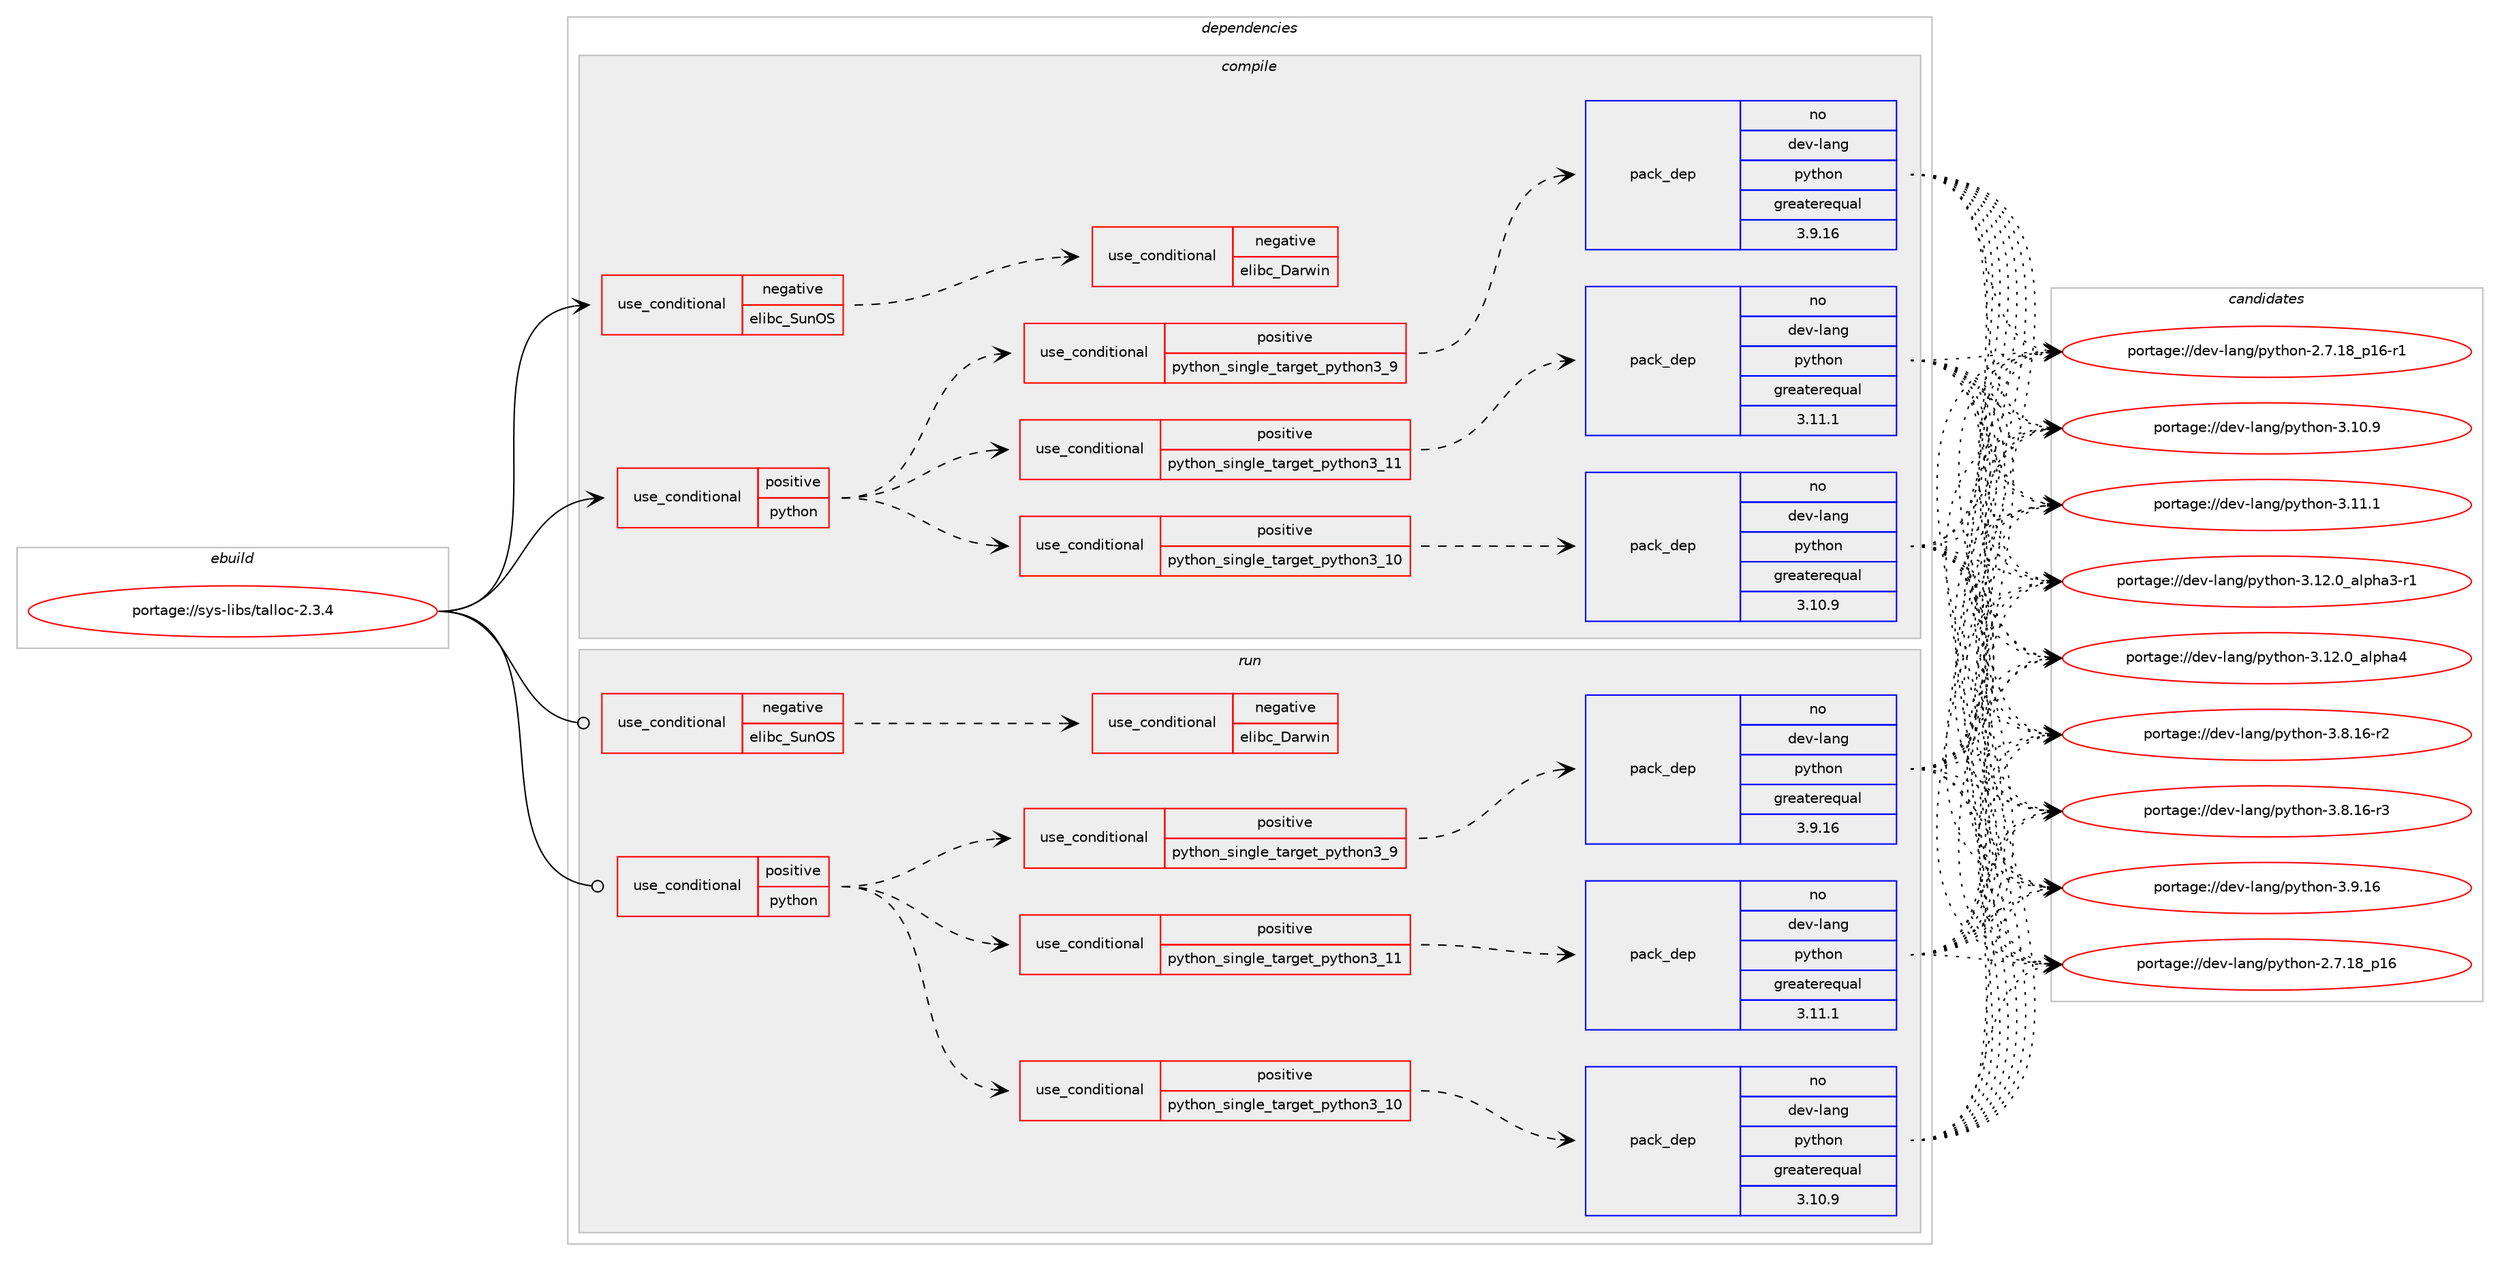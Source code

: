 digraph prolog {

# *************
# Graph options
# *************

newrank=true;
concentrate=true;
compound=true;
graph [rankdir=LR,fontname=Helvetica,fontsize=10,ranksep=1.5];#, ranksep=2.5, nodesep=0.2];
edge  [arrowhead=vee];
node  [fontname=Helvetica,fontsize=10];

# **********
# The ebuild
# **********

subgraph cluster_leftcol {
color=gray;
rank=same;
label=<<i>ebuild</i>>;
id [label="portage://sys-libs/talloc-2.3.4", color=red, width=4, href="../sys-libs/talloc-2.3.4.svg"];
}

# ****************
# The dependencies
# ****************

subgraph cluster_midcol {
color=gray;
label=<<i>dependencies</i>>;
subgraph cluster_compile {
fillcolor="#eeeeee";
style=filled;
label=<<i>compile</i>>;
subgraph cond6996 {
dependency11036 [label=<<TABLE BORDER="0" CELLBORDER="1" CELLSPACING="0" CELLPADDING="4"><TR><TD ROWSPAN="3" CELLPADDING="10">use_conditional</TD></TR><TR><TD>negative</TD></TR><TR><TD>elibc_SunOS</TD></TR></TABLE>>, shape=none, color=red];
subgraph cond6997 {
dependency11037 [label=<<TABLE BORDER="0" CELLBORDER="1" CELLSPACING="0" CELLPADDING="4"><TR><TD ROWSPAN="3" CELLPADDING="10">use_conditional</TD></TR><TR><TD>negative</TD></TR><TR><TD>elibc_Darwin</TD></TR></TABLE>>, shape=none, color=red];
# *** BEGIN UNKNOWN DEPENDENCY TYPE (TODO) ***
# dependency11037 -> package_dependency(portage://sys-libs/talloc-2.3.4,install,no,dev-libs,libbsd,none,[,,],[],[use(optenable(abi_x86_32),negative),use(optenable(abi_x86_64),negative),use(optenable(abi_x86_x32),negative),use(optenable(abi_mips_n32),negative),use(optenable(abi_mips_n64),negative),use(optenable(abi_mips_o32),negative),use(optenable(abi_s390_32),negative),use(optenable(abi_s390_64),negative)])
# *** END UNKNOWN DEPENDENCY TYPE (TODO) ***

}
dependency11036:e -> dependency11037:w [weight=20,style="dashed",arrowhead="vee"];
}
id:e -> dependency11036:w [weight=20,style="solid",arrowhead="vee"];
subgraph cond6998 {
dependency11038 [label=<<TABLE BORDER="0" CELLBORDER="1" CELLSPACING="0" CELLPADDING="4"><TR><TD ROWSPAN="3" CELLPADDING="10">use_conditional</TD></TR><TR><TD>positive</TD></TR><TR><TD>python</TD></TR></TABLE>>, shape=none, color=red];
subgraph cond6999 {
dependency11039 [label=<<TABLE BORDER="0" CELLBORDER="1" CELLSPACING="0" CELLPADDING="4"><TR><TD ROWSPAN="3" CELLPADDING="10">use_conditional</TD></TR><TR><TD>positive</TD></TR><TR><TD>python_single_target_python3_9</TD></TR></TABLE>>, shape=none, color=red];
subgraph pack3952 {
dependency11040 [label=<<TABLE BORDER="0" CELLBORDER="1" CELLSPACING="0" CELLPADDING="4" WIDTH="220"><TR><TD ROWSPAN="6" CELLPADDING="30">pack_dep</TD></TR><TR><TD WIDTH="110">no</TD></TR><TR><TD>dev-lang</TD></TR><TR><TD>python</TD></TR><TR><TD>greaterequal</TD></TR><TR><TD>3.9.16</TD></TR></TABLE>>, shape=none, color=blue];
}
dependency11039:e -> dependency11040:w [weight=20,style="dashed",arrowhead="vee"];
}
dependency11038:e -> dependency11039:w [weight=20,style="dashed",arrowhead="vee"];
subgraph cond7000 {
dependency11041 [label=<<TABLE BORDER="0" CELLBORDER="1" CELLSPACING="0" CELLPADDING="4"><TR><TD ROWSPAN="3" CELLPADDING="10">use_conditional</TD></TR><TR><TD>positive</TD></TR><TR><TD>python_single_target_python3_10</TD></TR></TABLE>>, shape=none, color=red];
subgraph pack3953 {
dependency11042 [label=<<TABLE BORDER="0" CELLBORDER="1" CELLSPACING="0" CELLPADDING="4" WIDTH="220"><TR><TD ROWSPAN="6" CELLPADDING="30">pack_dep</TD></TR><TR><TD WIDTH="110">no</TD></TR><TR><TD>dev-lang</TD></TR><TR><TD>python</TD></TR><TR><TD>greaterequal</TD></TR><TR><TD>3.10.9</TD></TR></TABLE>>, shape=none, color=blue];
}
dependency11041:e -> dependency11042:w [weight=20,style="dashed",arrowhead="vee"];
}
dependency11038:e -> dependency11041:w [weight=20,style="dashed",arrowhead="vee"];
subgraph cond7001 {
dependency11043 [label=<<TABLE BORDER="0" CELLBORDER="1" CELLSPACING="0" CELLPADDING="4"><TR><TD ROWSPAN="3" CELLPADDING="10">use_conditional</TD></TR><TR><TD>positive</TD></TR><TR><TD>python_single_target_python3_11</TD></TR></TABLE>>, shape=none, color=red];
subgraph pack3954 {
dependency11044 [label=<<TABLE BORDER="0" CELLBORDER="1" CELLSPACING="0" CELLPADDING="4" WIDTH="220"><TR><TD ROWSPAN="6" CELLPADDING="30">pack_dep</TD></TR><TR><TD WIDTH="110">no</TD></TR><TR><TD>dev-lang</TD></TR><TR><TD>python</TD></TR><TR><TD>greaterequal</TD></TR><TR><TD>3.11.1</TD></TR></TABLE>>, shape=none, color=blue];
}
dependency11043:e -> dependency11044:w [weight=20,style="dashed",arrowhead="vee"];
}
dependency11038:e -> dependency11043:w [weight=20,style="dashed",arrowhead="vee"];
}
id:e -> dependency11038:w [weight=20,style="solid",arrowhead="vee"];
}
subgraph cluster_compileandrun {
fillcolor="#eeeeee";
style=filled;
label=<<i>compile and run</i>>;
}
subgraph cluster_run {
fillcolor="#eeeeee";
style=filled;
label=<<i>run</i>>;
subgraph cond7002 {
dependency11045 [label=<<TABLE BORDER="0" CELLBORDER="1" CELLSPACING="0" CELLPADDING="4"><TR><TD ROWSPAN="3" CELLPADDING="10">use_conditional</TD></TR><TR><TD>negative</TD></TR><TR><TD>elibc_SunOS</TD></TR></TABLE>>, shape=none, color=red];
subgraph cond7003 {
dependency11046 [label=<<TABLE BORDER="0" CELLBORDER="1" CELLSPACING="0" CELLPADDING="4"><TR><TD ROWSPAN="3" CELLPADDING="10">use_conditional</TD></TR><TR><TD>negative</TD></TR><TR><TD>elibc_Darwin</TD></TR></TABLE>>, shape=none, color=red];
# *** BEGIN UNKNOWN DEPENDENCY TYPE (TODO) ***
# dependency11046 -> package_dependency(portage://sys-libs/talloc-2.3.4,run,no,dev-libs,libbsd,none,[,,],[],[use(optenable(abi_x86_32),negative),use(optenable(abi_x86_64),negative),use(optenable(abi_x86_x32),negative),use(optenable(abi_mips_n32),negative),use(optenable(abi_mips_n64),negative),use(optenable(abi_mips_o32),negative),use(optenable(abi_s390_32),negative),use(optenable(abi_s390_64),negative)])
# *** END UNKNOWN DEPENDENCY TYPE (TODO) ***

}
dependency11045:e -> dependency11046:w [weight=20,style="dashed",arrowhead="vee"];
}
id:e -> dependency11045:w [weight=20,style="solid",arrowhead="odot"];
subgraph cond7004 {
dependency11047 [label=<<TABLE BORDER="0" CELLBORDER="1" CELLSPACING="0" CELLPADDING="4"><TR><TD ROWSPAN="3" CELLPADDING="10">use_conditional</TD></TR><TR><TD>positive</TD></TR><TR><TD>python</TD></TR></TABLE>>, shape=none, color=red];
subgraph cond7005 {
dependency11048 [label=<<TABLE BORDER="0" CELLBORDER="1" CELLSPACING="0" CELLPADDING="4"><TR><TD ROWSPAN="3" CELLPADDING="10">use_conditional</TD></TR><TR><TD>positive</TD></TR><TR><TD>python_single_target_python3_9</TD></TR></TABLE>>, shape=none, color=red];
subgraph pack3955 {
dependency11049 [label=<<TABLE BORDER="0" CELLBORDER="1" CELLSPACING="0" CELLPADDING="4" WIDTH="220"><TR><TD ROWSPAN="6" CELLPADDING="30">pack_dep</TD></TR><TR><TD WIDTH="110">no</TD></TR><TR><TD>dev-lang</TD></TR><TR><TD>python</TD></TR><TR><TD>greaterequal</TD></TR><TR><TD>3.9.16</TD></TR></TABLE>>, shape=none, color=blue];
}
dependency11048:e -> dependency11049:w [weight=20,style="dashed",arrowhead="vee"];
}
dependency11047:e -> dependency11048:w [weight=20,style="dashed",arrowhead="vee"];
subgraph cond7006 {
dependency11050 [label=<<TABLE BORDER="0" CELLBORDER="1" CELLSPACING="0" CELLPADDING="4"><TR><TD ROWSPAN="3" CELLPADDING="10">use_conditional</TD></TR><TR><TD>positive</TD></TR><TR><TD>python_single_target_python3_10</TD></TR></TABLE>>, shape=none, color=red];
subgraph pack3956 {
dependency11051 [label=<<TABLE BORDER="0" CELLBORDER="1" CELLSPACING="0" CELLPADDING="4" WIDTH="220"><TR><TD ROWSPAN="6" CELLPADDING="30">pack_dep</TD></TR><TR><TD WIDTH="110">no</TD></TR><TR><TD>dev-lang</TD></TR><TR><TD>python</TD></TR><TR><TD>greaterequal</TD></TR><TR><TD>3.10.9</TD></TR></TABLE>>, shape=none, color=blue];
}
dependency11050:e -> dependency11051:w [weight=20,style="dashed",arrowhead="vee"];
}
dependency11047:e -> dependency11050:w [weight=20,style="dashed",arrowhead="vee"];
subgraph cond7007 {
dependency11052 [label=<<TABLE BORDER="0" CELLBORDER="1" CELLSPACING="0" CELLPADDING="4"><TR><TD ROWSPAN="3" CELLPADDING="10">use_conditional</TD></TR><TR><TD>positive</TD></TR><TR><TD>python_single_target_python3_11</TD></TR></TABLE>>, shape=none, color=red];
subgraph pack3957 {
dependency11053 [label=<<TABLE BORDER="0" CELLBORDER="1" CELLSPACING="0" CELLPADDING="4" WIDTH="220"><TR><TD ROWSPAN="6" CELLPADDING="30">pack_dep</TD></TR><TR><TD WIDTH="110">no</TD></TR><TR><TD>dev-lang</TD></TR><TR><TD>python</TD></TR><TR><TD>greaterequal</TD></TR><TR><TD>3.11.1</TD></TR></TABLE>>, shape=none, color=blue];
}
dependency11052:e -> dependency11053:w [weight=20,style="dashed",arrowhead="vee"];
}
dependency11047:e -> dependency11052:w [weight=20,style="dashed",arrowhead="vee"];
}
id:e -> dependency11047:w [weight=20,style="solid",arrowhead="odot"];
}
}

# **************
# The candidates
# **************

subgraph cluster_choices {
rank=same;
color=gray;
label=<<i>candidates</i>>;

subgraph choice3952 {
color=black;
nodesep=1;
choice10010111845108971101034711212111610411111045504655464956951124954 [label="portage://dev-lang/python-2.7.18_p16", color=red, width=4,href="../dev-lang/python-2.7.18_p16.svg"];
choice100101118451089711010347112121116104111110455046554649569511249544511449 [label="portage://dev-lang/python-2.7.18_p16-r1", color=red, width=4,href="../dev-lang/python-2.7.18_p16-r1.svg"];
choice10010111845108971101034711212111610411111045514649484657 [label="portage://dev-lang/python-3.10.9", color=red, width=4,href="../dev-lang/python-3.10.9.svg"];
choice10010111845108971101034711212111610411111045514649494649 [label="portage://dev-lang/python-3.11.1", color=red, width=4,href="../dev-lang/python-3.11.1.svg"];
choice10010111845108971101034711212111610411111045514649504648959710811210497514511449 [label="portage://dev-lang/python-3.12.0_alpha3-r1", color=red, width=4,href="../dev-lang/python-3.12.0_alpha3-r1.svg"];
choice1001011184510897110103471121211161041111104551464950464895971081121049752 [label="portage://dev-lang/python-3.12.0_alpha4", color=red, width=4,href="../dev-lang/python-3.12.0_alpha4.svg"];
choice100101118451089711010347112121116104111110455146564649544511450 [label="portage://dev-lang/python-3.8.16-r2", color=red, width=4,href="../dev-lang/python-3.8.16-r2.svg"];
choice100101118451089711010347112121116104111110455146564649544511451 [label="portage://dev-lang/python-3.8.16-r3", color=red, width=4,href="../dev-lang/python-3.8.16-r3.svg"];
choice10010111845108971101034711212111610411111045514657464954 [label="portage://dev-lang/python-3.9.16", color=red, width=4,href="../dev-lang/python-3.9.16.svg"];
dependency11040:e -> choice10010111845108971101034711212111610411111045504655464956951124954:w [style=dotted,weight="100"];
dependency11040:e -> choice100101118451089711010347112121116104111110455046554649569511249544511449:w [style=dotted,weight="100"];
dependency11040:e -> choice10010111845108971101034711212111610411111045514649484657:w [style=dotted,weight="100"];
dependency11040:e -> choice10010111845108971101034711212111610411111045514649494649:w [style=dotted,weight="100"];
dependency11040:e -> choice10010111845108971101034711212111610411111045514649504648959710811210497514511449:w [style=dotted,weight="100"];
dependency11040:e -> choice1001011184510897110103471121211161041111104551464950464895971081121049752:w [style=dotted,weight="100"];
dependency11040:e -> choice100101118451089711010347112121116104111110455146564649544511450:w [style=dotted,weight="100"];
dependency11040:e -> choice100101118451089711010347112121116104111110455146564649544511451:w [style=dotted,weight="100"];
dependency11040:e -> choice10010111845108971101034711212111610411111045514657464954:w [style=dotted,weight="100"];
}
subgraph choice3953 {
color=black;
nodesep=1;
choice10010111845108971101034711212111610411111045504655464956951124954 [label="portage://dev-lang/python-2.7.18_p16", color=red, width=4,href="../dev-lang/python-2.7.18_p16.svg"];
choice100101118451089711010347112121116104111110455046554649569511249544511449 [label="portage://dev-lang/python-2.7.18_p16-r1", color=red, width=4,href="../dev-lang/python-2.7.18_p16-r1.svg"];
choice10010111845108971101034711212111610411111045514649484657 [label="portage://dev-lang/python-3.10.9", color=red, width=4,href="../dev-lang/python-3.10.9.svg"];
choice10010111845108971101034711212111610411111045514649494649 [label="portage://dev-lang/python-3.11.1", color=red, width=4,href="../dev-lang/python-3.11.1.svg"];
choice10010111845108971101034711212111610411111045514649504648959710811210497514511449 [label="portage://dev-lang/python-3.12.0_alpha3-r1", color=red, width=4,href="../dev-lang/python-3.12.0_alpha3-r1.svg"];
choice1001011184510897110103471121211161041111104551464950464895971081121049752 [label="portage://dev-lang/python-3.12.0_alpha4", color=red, width=4,href="../dev-lang/python-3.12.0_alpha4.svg"];
choice100101118451089711010347112121116104111110455146564649544511450 [label="portage://dev-lang/python-3.8.16-r2", color=red, width=4,href="../dev-lang/python-3.8.16-r2.svg"];
choice100101118451089711010347112121116104111110455146564649544511451 [label="portage://dev-lang/python-3.8.16-r3", color=red, width=4,href="../dev-lang/python-3.8.16-r3.svg"];
choice10010111845108971101034711212111610411111045514657464954 [label="portage://dev-lang/python-3.9.16", color=red, width=4,href="../dev-lang/python-3.9.16.svg"];
dependency11042:e -> choice10010111845108971101034711212111610411111045504655464956951124954:w [style=dotted,weight="100"];
dependency11042:e -> choice100101118451089711010347112121116104111110455046554649569511249544511449:w [style=dotted,weight="100"];
dependency11042:e -> choice10010111845108971101034711212111610411111045514649484657:w [style=dotted,weight="100"];
dependency11042:e -> choice10010111845108971101034711212111610411111045514649494649:w [style=dotted,weight="100"];
dependency11042:e -> choice10010111845108971101034711212111610411111045514649504648959710811210497514511449:w [style=dotted,weight="100"];
dependency11042:e -> choice1001011184510897110103471121211161041111104551464950464895971081121049752:w [style=dotted,weight="100"];
dependency11042:e -> choice100101118451089711010347112121116104111110455146564649544511450:w [style=dotted,weight="100"];
dependency11042:e -> choice100101118451089711010347112121116104111110455146564649544511451:w [style=dotted,weight="100"];
dependency11042:e -> choice10010111845108971101034711212111610411111045514657464954:w [style=dotted,weight="100"];
}
subgraph choice3954 {
color=black;
nodesep=1;
choice10010111845108971101034711212111610411111045504655464956951124954 [label="portage://dev-lang/python-2.7.18_p16", color=red, width=4,href="../dev-lang/python-2.7.18_p16.svg"];
choice100101118451089711010347112121116104111110455046554649569511249544511449 [label="portage://dev-lang/python-2.7.18_p16-r1", color=red, width=4,href="../dev-lang/python-2.7.18_p16-r1.svg"];
choice10010111845108971101034711212111610411111045514649484657 [label="portage://dev-lang/python-3.10.9", color=red, width=4,href="../dev-lang/python-3.10.9.svg"];
choice10010111845108971101034711212111610411111045514649494649 [label="portage://dev-lang/python-3.11.1", color=red, width=4,href="../dev-lang/python-3.11.1.svg"];
choice10010111845108971101034711212111610411111045514649504648959710811210497514511449 [label="portage://dev-lang/python-3.12.0_alpha3-r1", color=red, width=4,href="../dev-lang/python-3.12.0_alpha3-r1.svg"];
choice1001011184510897110103471121211161041111104551464950464895971081121049752 [label="portage://dev-lang/python-3.12.0_alpha4", color=red, width=4,href="../dev-lang/python-3.12.0_alpha4.svg"];
choice100101118451089711010347112121116104111110455146564649544511450 [label="portage://dev-lang/python-3.8.16-r2", color=red, width=4,href="../dev-lang/python-3.8.16-r2.svg"];
choice100101118451089711010347112121116104111110455146564649544511451 [label="portage://dev-lang/python-3.8.16-r3", color=red, width=4,href="../dev-lang/python-3.8.16-r3.svg"];
choice10010111845108971101034711212111610411111045514657464954 [label="portage://dev-lang/python-3.9.16", color=red, width=4,href="../dev-lang/python-3.9.16.svg"];
dependency11044:e -> choice10010111845108971101034711212111610411111045504655464956951124954:w [style=dotted,weight="100"];
dependency11044:e -> choice100101118451089711010347112121116104111110455046554649569511249544511449:w [style=dotted,weight="100"];
dependency11044:e -> choice10010111845108971101034711212111610411111045514649484657:w [style=dotted,weight="100"];
dependency11044:e -> choice10010111845108971101034711212111610411111045514649494649:w [style=dotted,weight="100"];
dependency11044:e -> choice10010111845108971101034711212111610411111045514649504648959710811210497514511449:w [style=dotted,weight="100"];
dependency11044:e -> choice1001011184510897110103471121211161041111104551464950464895971081121049752:w [style=dotted,weight="100"];
dependency11044:e -> choice100101118451089711010347112121116104111110455146564649544511450:w [style=dotted,weight="100"];
dependency11044:e -> choice100101118451089711010347112121116104111110455146564649544511451:w [style=dotted,weight="100"];
dependency11044:e -> choice10010111845108971101034711212111610411111045514657464954:w [style=dotted,weight="100"];
}
subgraph choice3955 {
color=black;
nodesep=1;
choice10010111845108971101034711212111610411111045504655464956951124954 [label="portage://dev-lang/python-2.7.18_p16", color=red, width=4,href="../dev-lang/python-2.7.18_p16.svg"];
choice100101118451089711010347112121116104111110455046554649569511249544511449 [label="portage://dev-lang/python-2.7.18_p16-r1", color=red, width=4,href="../dev-lang/python-2.7.18_p16-r1.svg"];
choice10010111845108971101034711212111610411111045514649484657 [label="portage://dev-lang/python-3.10.9", color=red, width=4,href="../dev-lang/python-3.10.9.svg"];
choice10010111845108971101034711212111610411111045514649494649 [label="portage://dev-lang/python-3.11.1", color=red, width=4,href="../dev-lang/python-3.11.1.svg"];
choice10010111845108971101034711212111610411111045514649504648959710811210497514511449 [label="portage://dev-lang/python-3.12.0_alpha3-r1", color=red, width=4,href="../dev-lang/python-3.12.0_alpha3-r1.svg"];
choice1001011184510897110103471121211161041111104551464950464895971081121049752 [label="portage://dev-lang/python-3.12.0_alpha4", color=red, width=4,href="../dev-lang/python-3.12.0_alpha4.svg"];
choice100101118451089711010347112121116104111110455146564649544511450 [label="portage://dev-lang/python-3.8.16-r2", color=red, width=4,href="../dev-lang/python-3.8.16-r2.svg"];
choice100101118451089711010347112121116104111110455146564649544511451 [label="portage://dev-lang/python-3.8.16-r3", color=red, width=4,href="../dev-lang/python-3.8.16-r3.svg"];
choice10010111845108971101034711212111610411111045514657464954 [label="portage://dev-lang/python-3.9.16", color=red, width=4,href="../dev-lang/python-3.9.16.svg"];
dependency11049:e -> choice10010111845108971101034711212111610411111045504655464956951124954:w [style=dotted,weight="100"];
dependency11049:e -> choice100101118451089711010347112121116104111110455046554649569511249544511449:w [style=dotted,weight="100"];
dependency11049:e -> choice10010111845108971101034711212111610411111045514649484657:w [style=dotted,weight="100"];
dependency11049:e -> choice10010111845108971101034711212111610411111045514649494649:w [style=dotted,weight="100"];
dependency11049:e -> choice10010111845108971101034711212111610411111045514649504648959710811210497514511449:w [style=dotted,weight="100"];
dependency11049:e -> choice1001011184510897110103471121211161041111104551464950464895971081121049752:w [style=dotted,weight="100"];
dependency11049:e -> choice100101118451089711010347112121116104111110455146564649544511450:w [style=dotted,weight="100"];
dependency11049:e -> choice100101118451089711010347112121116104111110455146564649544511451:w [style=dotted,weight="100"];
dependency11049:e -> choice10010111845108971101034711212111610411111045514657464954:w [style=dotted,weight="100"];
}
subgraph choice3956 {
color=black;
nodesep=1;
choice10010111845108971101034711212111610411111045504655464956951124954 [label="portage://dev-lang/python-2.7.18_p16", color=red, width=4,href="../dev-lang/python-2.7.18_p16.svg"];
choice100101118451089711010347112121116104111110455046554649569511249544511449 [label="portage://dev-lang/python-2.7.18_p16-r1", color=red, width=4,href="../dev-lang/python-2.7.18_p16-r1.svg"];
choice10010111845108971101034711212111610411111045514649484657 [label="portage://dev-lang/python-3.10.9", color=red, width=4,href="../dev-lang/python-3.10.9.svg"];
choice10010111845108971101034711212111610411111045514649494649 [label="portage://dev-lang/python-3.11.1", color=red, width=4,href="../dev-lang/python-3.11.1.svg"];
choice10010111845108971101034711212111610411111045514649504648959710811210497514511449 [label="portage://dev-lang/python-3.12.0_alpha3-r1", color=red, width=4,href="../dev-lang/python-3.12.0_alpha3-r1.svg"];
choice1001011184510897110103471121211161041111104551464950464895971081121049752 [label="portage://dev-lang/python-3.12.0_alpha4", color=red, width=4,href="../dev-lang/python-3.12.0_alpha4.svg"];
choice100101118451089711010347112121116104111110455146564649544511450 [label="portage://dev-lang/python-3.8.16-r2", color=red, width=4,href="../dev-lang/python-3.8.16-r2.svg"];
choice100101118451089711010347112121116104111110455146564649544511451 [label="portage://dev-lang/python-3.8.16-r3", color=red, width=4,href="../dev-lang/python-3.8.16-r3.svg"];
choice10010111845108971101034711212111610411111045514657464954 [label="portage://dev-lang/python-3.9.16", color=red, width=4,href="../dev-lang/python-3.9.16.svg"];
dependency11051:e -> choice10010111845108971101034711212111610411111045504655464956951124954:w [style=dotted,weight="100"];
dependency11051:e -> choice100101118451089711010347112121116104111110455046554649569511249544511449:w [style=dotted,weight="100"];
dependency11051:e -> choice10010111845108971101034711212111610411111045514649484657:w [style=dotted,weight="100"];
dependency11051:e -> choice10010111845108971101034711212111610411111045514649494649:w [style=dotted,weight="100"];
dependency11051:e -> choice10010111845108971101034711212111610411111045514649504648959710811210497514511449:w [style=dotted,weight="100"];
dependency11051:e -> choice1001011184510897110103471121211161041111104551464950464895971081121049752:w [style=dotted,weight="100"];
dependency11051:e -> choice100101118451089711010347112121116104111110455146564649544511450:w [style=dotted,weight="100"];
dependency11051:e -> choice100101118451089711010347112121116104111110455146564649544511451:w [style=dotted,weight="100"];
dependency11051:e -> choice10010111845108971101034711212111610411111045514657464954:w [style=dotted,weight="100"];
}
subgraph choice3957 {
color=black;
nodesep=1;
choice10010111845108971101034711212111610411111045504655464956951124954 [label="portage://dev-lang/python-2.7.18_p16", color=red, width=4,href="../dev-lang/python-2.7.18_p16.svg"];
choice100101118451089711010347112121116104111110455046554649569511249544511449 [label="portage://dev-lang/python-2.7.18_p16-r1", color=red, width=4,href="../dev-lang/python-2.7.18_p16-r1.svg"];
choice10010111845108971101034711212111610411111045514649484657 [label="portage://dev-lang/python-3.10.9", color=red, width=4,href="../dev-lang/python-3.10.9.svg"];
choice10010111845108971101034711212111610411111045514649494649 [label="portage://dev-lang/python-3.11.1", color=red, width=4,href="../dev-lang/python-3.11.1.svg"];
choice10010111845108971101034711212111610411111045514649504648959710811210497514511449 [label="portage://dev-lang/python-3.12.0_alpha3-r1", color=red, width=4,href="../dev-lang/python-3.12.0_alpha3-r1.svg"];
choice1001011184510897110103471121211161041111104551464950464895971081121049752 [label="portage://dev-lang/python-3.12.0_alpha4", color=red, width=4,href="../dev-lang/python-3.12.0_alpha4.svg"];
choice100101118451089711010347112121116104111110455146564649544511450 [label="portage://dev-lang/python-3.8.16-r2", color=red, width=4,href="../dev-lang/python-3.8.16-r2.svg"];
choice100101118451089711010347112121116104111110455146564649544511451 [label="portage://dev-lang/python-3.8.16-r3", color=red, width=4,href="../dev-lang/python-3.8.16-r3.svg"];
choice10010111845108971101034711212111610411111045514657464954 [label="portage://dev-lang/python-3.9.16", color=red, width=4,href="../dev-lang/python-3.9.16.svg"];
dependency11053:e -> choice10010111845108971101034711212111610411111045504655464956951124954:w [style=dotted,weight="100"];
dependency11053:e -> choice100101118451089711010347112121116104111110455046554649569511249544511449:w [style=dotted,weight="100"];
dependency11053:e -> choice10010111845108971101034711212111610411111045514649484657:w [style=dotted,weight="100"];
dependency11053:e -> choice10010111845108971101034711212111610411111045514649494649:w [style=dotted,weight="100"];
dependency11053:e -> choice10010111845108971101034711212111610411111045514649504648959710811210497514511449:w [style=dotted,weight="100"];
dependency11053:e -> choice1001011184510897110103471121211161041111104551464950464895971081121049752:w [style=dotted,weight="100"];
dependency11053:e -> choice100101118451089711010347112121116104111110455146564649544511450:w [style=dotted,weight="100"];
dependency11053:e -> choice100101118451089711010347112121116104111110455146564649544511451:w [style=dotted,weight="100"];
dependency11053:e -> choice10010111845108971101034711212111610411111045514657464954:w [style=dotted,weight="100"];
}
}

}

